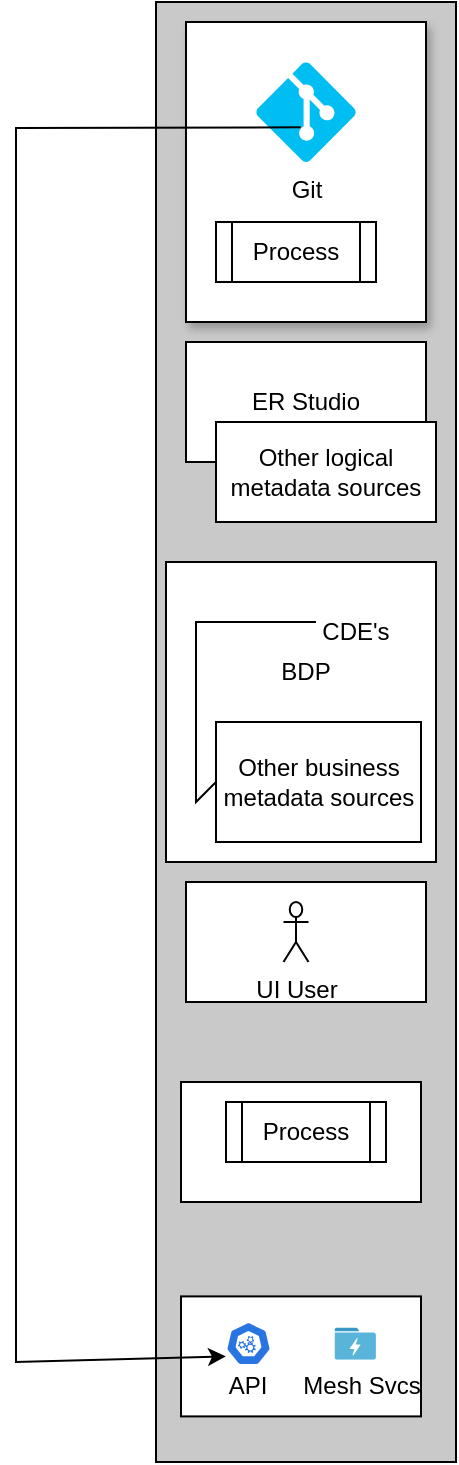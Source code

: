 <mxfile version="23.1.4" type="github">
  <diagram name="Page-1" id="dE6yGRrycPSdIeFdvO5s">
    <mxGraphModel dx="3992" dy="1718" grid="1" gridSize="10" guides="1" tooltips="1" connect="1" arrows="1" fold="1" page="1" pageScale="1" pageWidth="827" pageHeight="1169" math="0" shadow="0">
      <root>
        <mxCell id="0" />
        <mxCell id="1" parent="0" />
        <mxCell id="hkPZR-MXZNHqxhCfoVSz-6" value="" style="rounded=0;whiteSpace=wrap;html=1;" vertex="1" parent="1">
          <mxGeometry x="45" y="240" width="115" height="100" as="geometry" />
        </mxCell>
        <mxCell id="hkPZR-MXZNHqxhCfoVSz-1" value="" style="rounded=0;whiteSpace=wrap;html=1;fillColor=#C9C9C9;" vertex="1" parent="1">
          <mxGeometry x="30" y="220" width="150" height="730" as="geometry" />
        </mxCell>
        <mxCell id="hkPZR-MXZNHqxhCfoVSz-2" value="ER Studio" style="rounded=0;whiteSpace=wrap;html=1;" vertex="1" parent="1">
          <mxGeometry x="45" y="390" width="120" height="60" as="geometry" />
        </mxCell>
        <mxCell id="hkPZR-MXZNHqxhCfoVSz-3" value="Other logical metadata sources" style="rounded=0;whiteSpace=wrap;html=1;" vertex="1" parent="1">
          <mxGeometry x="60" y="430" width="110" height="50" as="geometry" />
        </mxCell>
        <mxCell id="hkPZR-MXZNHqxhCfoVSz-8" value="" style="rounded=0;whiteSpace=wrap;html=1;strokeColor=default;shadow=1;" vertex="1" parent="1">
          <mxGeometry x="45" y="230" width="120" height="150" as="geometry" />
        </mxCell>
        <mxCell id="hkPZR-MXZNHqxhCfoVSz-4" value="Git" style="verticalLabelPosition=bottom;html=1;verticalAlign=top;align=center;strokeColor=none;fillColor=#00BEF2;shape=mxgraph.azure.git_repository;" vertex="1" parent="1">
          <mxGeometry x="80" y="250" width="50" height="50" as="geometry" />
        </mxCell>
        <mxCell id="hkPZR-MXZNHqxhCfoVSz-7" value="Process" style="shape=process;whiteSpace=wrap;html=1;backgroundOutline=1;" vertex="1" parent="1">
          <mxGeometry x="60" y="330" width="80" height="30" as="geometry" />
        </mxCell>
        <mxCell id="hkPZR-MXZNHqxhCfoVSz-10" value="" style="rounded=0;whiteSpace=wrap;html=1;" vertex="1" parent="1">
          <mxGeometry x="35" y="500" width="135" height="150" as="geometry" />
        </mxCell>
        <mxCell id="hkPZR-MXZNHqxhCfoVSz-9" value="Other business metadata sources" style="rounded=0;whiteSpace=wrap;html=1;" vertex="1" parent="1">
          <mxGeometry x="60" y="580" width="102.5" height="60" as="geometry" />
        </mxCell>
        <mxCell id="hkPZR-MXZNHqxhCfoVSz-12" value="" style="rounded=0;whiteSpace=wrap;html=1;" vertex="1" parent="1">
          <mxGeometry x="45" y="660" width="120" height="60" as="geometry" />
        </mxCell>
        <mxCell id="hkPZR-MXZNHqxhCfoVSz-13" value="UI User" style="shape=umlActor;verticalLabelPosition=bottom;verticalAlign=top;html=1;outlineConnect=0;" vertex="1" parent="1">
          <mxGeometry x="93.75" y="670" width="12.5" height="30" as="geometry" />
        </mxCell>
        <mxCell id="hkPZR-MXZNHqxhCfoVSz-17" value="" style="rounded=0;whiteSpace=wrap;html=1;" vertex="1" parent="1">
          <mxGeometry x="42.5" y="760" width="120" height="60" as="geometry" />
        </mxCell>
        <mxCell id="hkPZR-MXZNHqxhCfoVSz-14" value="Process" style="shape=process;whiteSpace=wrap;html=1;backgroundOutline=1;" vertex="1" parent="1">
          <mxGeometry x="65" y="770" width="80" height="30" as="geometry" />
        </mxCell>
        <mxCell id="hkPZR-MXZNHqxhCfoVSz-22" value="" style="rounded=0;whiteSpace=wrap;html=1;" vertex="1" parent="1">
          <mxGeometry x="42.5" y="867.2" width="120" height="60" as="geometry" />
        </mxCell>
        <mxCell id="hkPZR-MXZNHqxhCfoVSz-20" value="" style="aspect=fixed;sketch=0;html=1;dashed=0;whitespace=wrap;fillColor=#2875E2;strokeColor=#ffffff;points=[[0.005,0.63,0],[0.1,0.2,0],[0.9,0.2,0],[0.5,0,0],[0.995,0.63,0],[0.72,0.99,0],[0.5,1,0],[0.28,0.99,0]];shape=mxgraph.kubernetes.icon2;prIcon=api" vertex="1" parent="1">
          <mxGeometry x="65" y="880" width="22.5" height="21.6" as="geometry" />
        </mxCell>
        <mxCell id="hkPZR-MXZNHqxhCfoVSz-23" value="API" style="text;html=1;align=center;verticalAlign=middle;whiteSpace=wrap;rounded=0;" vertex="1" parent="1">
          <mxGeometry x="46.25" y="897.2" width="60" height="30" as="geometry" />
        </mxCell>
        <mxCell id="hkPZR-MXZNHqxhCfoVSz-24" value="" style="image;sketch=0;aspect=fixed;html=1;points=[];align=center;fontSize=12;image=img/lib/mscae/Data_Lake_Store.svg;" vertex="1" parent="1">
          <mxGeometry x="119.23" y="882.7" width="20.77" height="16.2" as="geometry" />
        </mxCell>
        <mxCell id="hkPZR-MXZNHqxhCfoVSz-25" value="Mesh Svcs" style="text;html=1;align=center;verticalAlign=middle;whiteSpace=wrap;rounded=0;" vertex="1" parent="1">
          <mxGeometry x="96.25" y="897.2" width="73.75" height="30" as="geometry" />
        </mxCell>
        <mxCell id="hkPZR-MXZNHqxhCfoVSz-26" value="BDP" style="text;html=1;align=center;verticalAlign=middle;whiteSpace=wrap;rounded=0;" vertex="1" parent="1">
          <mxGeometry x="75" y="540" width="60" height="30" as="geometry" />
        </mxCell>
        <mxCell id="hkPZR-MXZNHqxhCfoVSz-27" value="" style="endArrow=none;html=1;rounded=0;" edge="1" parent="1">
          <mxGeometry width="50" height="50" relative="1" as="geometry">
            <mxPoint x="60" y="610" as="sourcePoint" />
            <mxPoint x="110" y="530" as="targetPoint" />
            <Array as="points">
              <mxPoint x="50" y="620" />
              <mxPoint x="50" y="530" />
            </Array>
          </mxGeometry>
        </mxCell>
        <mxCell id="hkPZR-MXZNHqxhCfoVSz-28" value="CDE&#39;s" style="text;html=1;align=center;verticalAlign=middle;whiteSpace=wrap;rounded=0;" vertex="1" parent="1">
          <mxGeometry x="99.62" y="520" width="60" height="30" as="geometry" />
        </mxCell>
        <mxCell id="hkPZR-MXZNHqxhCfoVSz-33" value="" style="endArrow=classic;html=1;rounded=0;exitX=0.447;exitY=0.653;exitDx=0;exitDy=0;exitPerimeter=0;" edge="1" parent="1" source="hkPZR-MXZNHqxhCfoVSz-4">
          <mxGeometry width="50" height="50" relative="1" as="geometry">
            <mxPoint x="-20" y="280" as="sourcePoint" />
            <mxPoint x="65" y="897.2" as="targetPoint" />
            <Array as="points">
              <mxPoint x="-40" y="283" />
              <mxPoint x="-40" y="900" />
            </Array>
          </mxGeometry>
        </mxCell>
      </root>
    </mxGraphModel>
  </diagram>
</mxfile>
